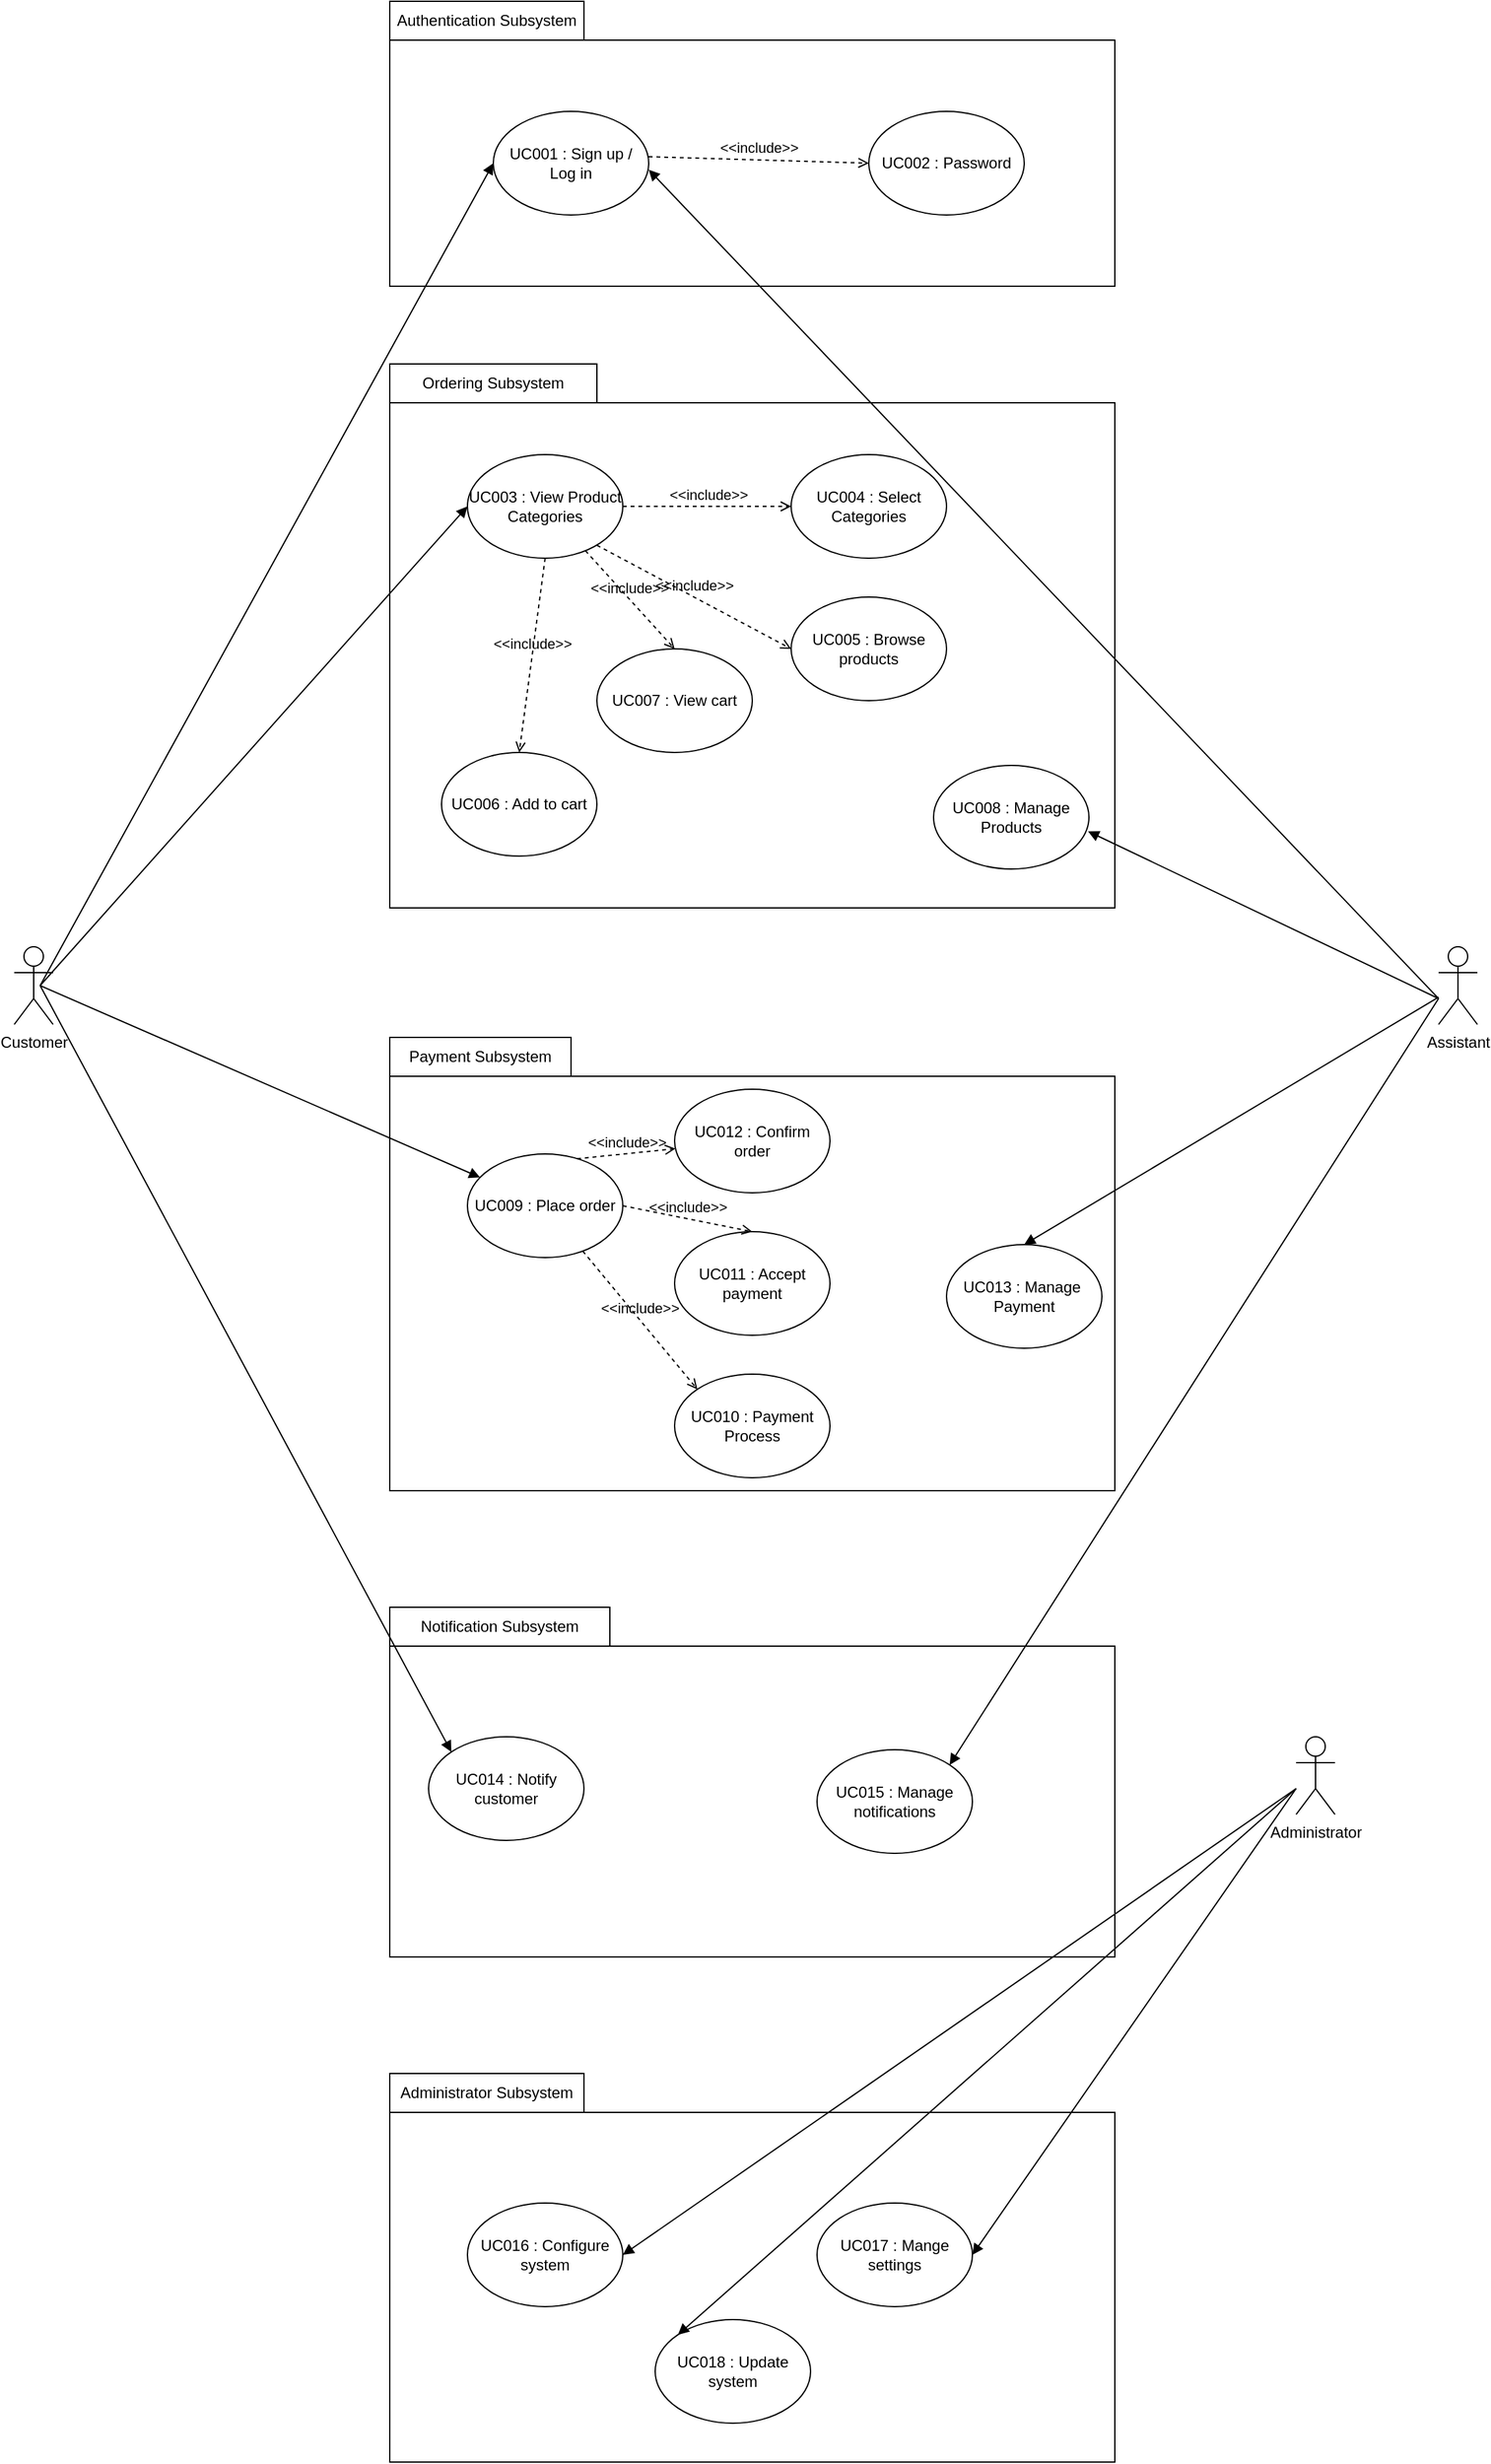 <mxfile>
    <diagram id="AYqQXd5WyUoClP69d7lD" name="Use case diagram">
        <mxGraphModel dx="1309" dy="262" grid="1" gridSize="10" guides="1" tooltips="1" connect="1" arrows="1" fold="1" page="1" pageScale="1" pageWidth="850" pageHeight="1100" math="0" shadow="0">
            <root>
                <mxCell id="0"/>
                <mxCell id="1" parent="0"/>
                <mxCell id="UZxbOywT3B7cJk_aI69I-5" value="" style="rounded=0;whiteSpace=wrap;html=1;" parent="1" vertex="1">
                    <mxGeometry x="160" y="240" width="560" height="190" as="geometry"/>
                </mxCell>
                <mxCell id="UZxbOywT3B7cJk_aI69I-6" value="Authentication Subsystem" style="rounded=0;whiteSpace=wrap;html=1;" parent="1" vertex="1">
                    <mxGeometry x="160" y="210" width="150" height="30" as="geometry"/>
                </mxCell>
                <mxCell id="UZxbOywT3B7cJk_aI69I-7" value="UC001 : Sign up / Log in" style="ellipse;whiteSpace=wrap;html=1;" parent="1" vertex="1">
                    <mxGeometry x="240" y="295" width="120" height="80" as="geometry"/>
                </mxCell>
                <mxCell id="UZxbOywT3B7cJk_aI69I-8" value="UC002 : Password" style="ellipse;whiteSpace=wrap;html=1;" parent="1" vertex="1">
                    <mxGeometry x="530" y="295" width="120" height="80" as="geometry"/>
                </mxCell>
                <mxCell id="UZxbOywT3B7cJk_aI69I-9" value="" style="rounded=0;whiteSpace=wrap;html=1;" parent="1" vertex="1">
                    <mxGeometry x="160" y="520" width="560" height="390" as="geometry"/>
                </mxCell>
                <mxCell id="UZxbOywT3B7cJk_aI69I-10" value="Ordering Subsystem" style="rounded=0;whiteSpace=wrap;html=1;" parent="1" vertex="1">
                    <mxGeometry x="160" y="490" width="160" height="30" as="geometry"/>
                </mxCell>
                <mxCell id="UZxbOywT3B7cJk_aI69I-11" value="UC003 : View Product Categories" style="ellipse;whiteSpace=wrap;html=1;" parent="1" vertex="1">
                    <mxGeometry x="220" y="560" width="120" height="80" as="geometry"/>
                </mxCell>
                <mxCell id="UZxbOywT3B7cJk_aI69I-12" value="UC004 : Select Categories" style="ellipse;whiteSpace=wrap;html=1;" parent="1" vertex="1">
                    <mxGeometry x="470" y="560" width="120" height="80" as="geometry"/>
                </mxCell>
                <mxCell id="UZxbOywT3B7cJk_aI69I-13" value="UC005 : Browse products" style="ellipse;whiteSpace=wrap;html=1;" parent="1" vertex="1">
                    <mxGeometry x="470" y="670" width="120" height="80" as="geometry"/>
                </mxCell>
                <mxCell id="UZxbOywT3B7cJk_aI69I-14" value="UC008 : Manage Products" style="ellipse;whiteSpace=wrap;html=1;" parent="1" vertex="1">
                    <mxGeometry x="580" y="800" width="120" height="80" as="geometry"/>
                </mxCell>
                <mxCell id="UZxbOywT3B7cJk_aI69I-15" value="UC006 : Add to cart" style="ellipse;whiteSpace=wrap;html=1;" parent="1" vertex="1">
                    <mxGeometry x="200" y="790" width="120" height="80" as="geometry"/>
                </mxCell>
                <mxCell id="UZxbOywT3B7cJk_aI69I-16" value="UC007 : View cart" style="ellipse;whiteSpace=wrap;html=1;" parent="1" vertex="1">
                    <mxGeometry x="320" y="710" width="120" height="80" as="geometry"/>
                </mxCell>
                <mxCell id="UZxbOywT3B7cJk_aI69I-17" value="" style="rounded=0;whiteSpace=wrap;html=1;" parent="1" vertex="1">
                    <mxGeometry x="160" y="1040" width="560" height="320" as="geometry"/>
                </mxCell>
                <mxCell id="UZxbOywT3B7cJk_aI69I-18" value="Payment Subsystem" style="rounded=0;whiteSpace=wrap;html=1;" parent="1" vertex="1">
                    <mxGeometry x="160" y="1010" width="140" height="30" as="geometry"/>
                </mxCell>
                <mxCell id="UZxbOywT3B7cJk_aI69I-19" value="UC009 : Place order" style="ellipse;whiteSpace=wrap;html=1;" parent="1" vertex="1">
                    <mxGeometry x="220" y="1100" width="120" height="80" as="geometry"/>
                </mxCell>
                <mxCell id="UZxbOywT3B7cJk_aI69I-20" value="UC012 : Confirm order" style="ellipse;whiteSpace=wrap;html=1;" parent="1" vertex="1">
                    <mxGeometry x="380" y="1050" width="120" height="80" as="geometry"/>
                </mxCell>
                <mxCell id="UZxbOywT3B7cJk_aI69I-21" value="UC010 : Payment Process" style="ellipse;whiteSpace=wrap;html=1;" parent="1" vertex="1">
                    <mxGeometry x="380" y="1270" width="120" height="80" as="geometry"/>
                </mxCell>
                <mxCell id="UZxbOywT3B7cJk_aI69I-22" value="UC011 : Accept payment" style="ellipse;whiteSpace=wrap;html=1;" parent="1" vertex="1">
                    <mxGeometry x="380" y="1160" width="120" height="80" as="geometry"/>
                </mxCell>
                <mxCell id="UZxbOywT3B7cJk_aI69I-23" value="UC013 : Manage&amp;nbsp; Payment" style="ellipse;whiteSpace=wrap;html=1;" parent="1" vertex="1">
                    <mxGeometry x="590" y="1170" width="120" height="80" as="geometry"/>
                </mxCell>
                <mxCell id="UZxbOywT3B7cJk_aI69I-24" value="" style="rounded=0;whiteSpace=wrap;html=1;" parent="1" vertex="1">
                    <mxGeometry x="160" y="1480" width="560" height="240" as="geometry"/>
                </mxCell>
                <mxCell id="UZxbOywT3B7cJk_aI69I-25" value="Notification Subsystem" style="rounded=0;whiteSpace=wrap;html=1;" parent="1" vertex="1">
                    <mxGeometry x="160" y="1450" width="170" height="30" as="geometry"/>
                </mxCell>
                <mxCell id="UZxbOywT3B7cJk_aI69I-26" value="UC014 : Notify customer" style="ellipse;whiteSpace=wrap;html=1;" parent="1" vertex="1">
                    <mxGeometry x="190" y="1550" width="120" height="80" as="geometry"/>
                </mxCell>
                <mxCell id="UZxbOywT3B7cJk_aI69I-27" value="UC015 : Manage notifications" style="ellipse;whiteSpace=wrap;html=1;" parent="1" vertex="1">
                    <mxGeometry x="490" y="1560" width="120" height="80" as="geometry"/>
                </mxCell>
                <mxCell id="UZxbOywT3B7cJk_aI69I-28" value="" style="rounded=0;whiteSpace=wrap;html=1;" parent="1" vertex="1">
                    <mxGeometry x="160" y="1840" width="560" height="270" as="geometry"/>
                </mxCell>
                <mxCell id="UZxbOywT3B7cJk_aI69I-30" value="" style="edgeStyle=none;html=1;" parent="1" source="UZxbOywT3B7cJk_aI69I-29" target="UZxbOywT3B7cJk_aI69I-28" edge="1">
                    <mxGeometry relative="1" as="geometry"/>
                </mxCell>
                <mxCell id="UZxbOywT3B7cJk_aI69I-29" value="Administrator Subsystem" style="rounded=0;whiteSpace=wrap;html=1;" parent="1" vertex="1">
                    <mxGeometry x="160" y="1810" width="150" height="30" as="geometry"/>
                </mxCell>
                <mxCell id="UZxbOywT3B7cJk_aI69I-31" value="UC016 : Configure system" style="ellipse;whiteSpace=wrap;html=1;" parent="1" vertex="1">
                    <mxGeometry x="220" y="1910" width="120" height="80" as="geometry"/>
                </mxCell>
                <mxCell id="UZxbOywT3B7cJk_aI69I-32" value="UC017 : Mange settings" style="ellipse;whiteSpace=wrap;html=1;" parent="1" vertex="1">
                    <mxGeometry x="490" y="1910" width="120" height="80" as="geometry"/>
                </mxCell>
                <mxCell id="UZxbOywT3B7cJk_aI69I-33" value="UC018 : Update system" style="ellipse;whiteSpace=wrap;html=1;" parent="1" vertex="1">
                    <mxGeometry x="365" y="2000" width="120" height="80" as="geometry"/>
                </mxCell>
                <mxCell id="UZxbOywT3B7cJk_aI69I-34" value="Customer&lt;br&gt;" style="shape=umlActor;verticalLabelPosition=bottom;verticalAlign=top;html=1;outlineConnect=0;" parent="1" vertex="1">
                    <mxGeometry x="-130" y="940" width="30" height="60" as="geometry"/>
                </mxCell>
                <mxCell id="UZxbOywT3B7cJk_aI69I-35" value="Assistant" style="shape=umlActor;verticalLabelPosition=bottom;verticalAlign=top;html=1;outlineConnect=0;" parent="1" vertex="1">
                    <mxGeometry x="970" y="940" width="30" height="60" as="geometry"/>
                </mxCell>
                <mxCell id="UZxbOywT3B7cJk_aI69I-39" value="" style="html=1;verticalAlign=bottom;labelBackgroundColor=none;endArrow=block;endFill=1;entryX=0;entryY=0.5;entryDx=0;entryDy=0;" parent="1" target="UZxbOywT3B7cJk_aI69I-7" edge="1">
                    <mxGeometry width="160" relative="1" as="geometry">
                        <mxPoint x="-110" y="970" as="sourcePoint"/>
                        <mxPoint x="40" y="970" as="targetPoint"/>
                    </mxGeometry>
                </mxCell>
                <mxCell id="UZxbOywT3B7cJk_aI69I-40" value="&amp;lt;&amp;lt;include&amp;gt;&amp;gt;" style="html=1;verticalAlign=bottom;labelBackgroundColor=none;endArrow=open;endFill=0;dashed=1;entryX=0;entryY=0.5;entryDx=0;entryDy=0;" parent="1" target="UZxbOywT3B7cJk_aI69I-8" edge="1">
                    <mxGeometry width="160" relative="1" as="geometry">
                        <mxPoint x="360" y="330" as="sourcePoint"/>
                        <mxPoint x="520" y="330" as="targetPoint"/>
                    </mxGeometry>
                </mxCell>
                <mxCell id="UZxbOywT3B7cJk_aI69I-41" value="" style="html=1;verticalAlign=bottom;labelBackgroundColor=none;endArrow=block;endFill=1;" parent="1" edge="1">
                    <mxGeometry width="160" relative="1" as="geometry">
                        <mxPoint x="970" y="980" as="sourcePoint"/>
                        <mxPoint x="360" y="340" as="targetPoint"/>
                    </mxGeometry>
                </mxCell>
                <mxCell id="UZxbOywT3B7cJk_aI69I-43" value="" style="html=1;verticalAlign=bottom;labelBackgroundColor=none;endArrow=block;endFill=1;entryX=0;entryY=0.5;entryDx=0;entryDy=0;" parent="1" target="UZxbOywT3B7cJk_aI69I-11" edge="1">
                    <mxGeometry width="160" relative="1" as="geometry">
                        <mxPoint x="-110" y="970" as="sourcePoint"/>
                        <mxPoint x="40" y="970" as="targetPoint"/>
                    </mxGeometry>
                </mxCell>
                <mxCell id="UZxbOywT3B7cJk_aI69I-44" value="&amp;lt;&amp;lt;include&amp;gt;&amp;gt;" style="html=1;verticalAlign=bottom;labelBackgroundColor=none;endArrow=open;endFill=0;dashed=1;exitX=1;exitY=0.5;exitDx=0;exitDy=0;" parent="1" source="UZxbOywT3B7cJk_aI69I-11" edge="1">
                    <mxGeometry x="0.009" width="160" relative="1" as="geometry">
                        <mxPoint x="330" y="600" as="sourcePoint"/>
                        <mxPoint x="470" y="600" as="targetPoint"/>
                        <mxPoint as="offset"/>
                    </mxGeometry>
                </mxCell>
                <mxCell id="UZxbOywT3B7cJk_aI69I-45" value="&amp;lt;&amp;lt;include&amp;gt;&amp;gt;" style="html=1;verticalAlign=bottom;labelBackgroundColor=none;endArrow=open;endFill=0;dashed=1;entryX=0;entryY=0.5;entryDx=0;entryDy=0;" parent="1" target="UZxbOywT3B7cJk_aI69I-13" edge="1">
                    <mxGeometry width="160" relative="1" as="geometry">
                        <mxPoint x="320" y="630" as="sourcePoint"/>
                        <mxPoint x="480" y="630" as="targetPoint"/>
                    </mxGeometry>
                </mxCell>
                <mxCell id="UZxbOywT3B7cJk_aI69I-46" value="" style="html=1;verticalAlign=bottom;labelBackgroundColor=none;endArrow=block;endFill=1;" parent="1" target="UZxbOywT3B7cJk_aI69I-19" edge="1">
                    <mxGeometry width="160" relative="1" as="geometry">
                        <mxPoint x="-110" y="970" as="sourcePoint"/>
                        <mxPoint x="50" y="970" as="targetPoint"/>
                    </mxGeometry>
                </mxCell>
                <mxCell id="UZxbOywT3B7cJk_aI69I-47" value="&amp;lt;&amp;lt;include&amp;gt;&amp;gt;" style="html=1;verticalAlign=bottom;labelBackgroundColor=none;endArrow=open;endFill=0;dashed=1;exitX=0.706;exitY=0.046;exitDx=0;exitDy=0;exitPerimeter=0;" parent="1" source="UZxbOywT3B7cJk_aI69I-19" target="UZxbOywT3B7cJk_aI69I-20" edge="1">
                    <mxGeometry width="160" relative="1" as="geometry">
                        <mxPoint x="330" y="1150" as="sourcePoint"/>
                        <mxPoint x="490" y="1150" as="targetPoint"/>
                    </mxGeometry>
                </mxCell>
                <mxCell id="UZxbOywT3B7cJk_aI69I-48" value="&amp;lt;&amp;lt;include&amp;gt;&amp;gt;" style="html=1;verticalAlign=bottom;labelBackgroundColor=none;endArrow=open;endFill=0;dashed=1;entryX=0.5;entryY=0;entryDx=0;entryDy=0;exitX=1;exitY=0.5;exitDx=0;exitDy=0;" parent="1" source="UZxbOywT3B7cJk_aI69I-19" target="UZxbOywT3B7cJk_aI69I-22" edge="1">
                    <mxGeometry width="160" relative="1" as="geometry">
                        <mxPoint x="330" y="1140" as="sourcePoint"/>
                        <mxPoint x="490" y="1140" as="targetPoint"/>
                    </mxGeometry>
                </mxCell>
                <mxCell id="UZxbOywT3B7cJk_aI69I-49" value="&amp;lt;&amp;lt;include&amp;gt;&amp;gt;" style="html=1;verticalAlign=bottom;labelBackgroundColor=none;endArrow=open;endFill=0;dashed=1;entryX=0;entryY=0;entryDx=0;entryDy=0;" parent="1" source="UZxbOywT3B7cJk_aI69I-19" target="UZxbOywT3B7cJk_aI69I-21" edge="1">
                    <mxGeometry width="160" relative="1" as="geometry">
                        <mxPoint x="230" y="1250" as="sourcePoint"/>
                        <mxPoint x="390" y="1250" as="targetPoint"/>
                    </mxGeometry>
                </mxCell>
                <mxCell id="UZxbOywT3B7cJk_aI69I-50" value="" style="html=1;verticalAlign=bottom;labelBackgroundColor=none;endArrow=block;endFill=1;entryX=0;entryY=0;entryDx=0;entryDy=0;" parent="1" target="UZxbOywT3B7cJk_aI69I-26" edge="1">
                    <mxGeometry width="160" relative="1" as="geometry">
                        <mxPoint x="-110" y="970" as="sourcePoint"/>
                        <mxPoint x="20" y="1110" as="targetPoint"/>
                    </mxGeometry>
                </mxCell>
                <mxCell id="UZxbOywT3B7cJk_aI69I-51" value="&amp;lt;&amp;lt;include&amp;gt;&amp;gt;" style="html=1;verticalAlign=bottom;labelBackgroundColor=none;endArrow=open;endFill=0;dashed=1;entryX=0.5;entryY=0;entryDx=0;entryDy=0;" parent="1" source="UZxbOywT3B7cJk_aI69I-11" target="UZxbOywT3B7cJk_aI69I-16" edge="1">
                    <mxGeometry width="160" relative="1" as="geometry">
                        <mxPoint x="180" y="680" as="sourcePoint"/>
                        <mxPoint x="340" y="680" as="targetPoint"/>
                    </mxGeometry>
                </mxCell>
                <mxCell id="UZxbOywT3B7cJk_aI69I-52" value="&amp;lt;&amp;lt;include&amp;gt;&amp;gt;" style="html=1;verticalAlign=bottom;labelBackgroundColor=none;endArrow=open;endFill=0;dashed=1;entryX=0.5;entryY=0;entryDx=0;entryDy=0;exitX=0.5;exitY=1;exitDx=0;exitDy=0;" parent="1" source="UZxbOywT3B7cJk_aI69I-11" target="UZxbOywT3B7cJk_aI69I-15" edge="1">
                    <mxGeometry width="160" relative="1" as="geometry">
                        <mxPoint x="190" y="700" as="sourcePoint"/>
                        <mxPoint x="350" y="700" as="targetPoint"/>
                    </mxGeometry>
                </mxCell>
                <mxCell id="UZxbOywT3B7cJk_aI69I-53" value="" style="html=1;verticalAlign=bottom;labelBackgroundColor=none;endArrow=block;endFill=1;entryX=0.994;entryY=0.636;entryDx=0;entryDy=0;entryPerimeter=0;" parent="1" target="UZxbOywT3B7cJk_aI69I-14" edge="1">
                    <mxGeometry width="160" relative="1" as="geometry">
                        <mxPoint x="970" y="980" as="sourcePoint"/>
                        <mxPoint x="870" y="930" as="targetPoint"/>
                    </mxGeometry>
                </mxCell>
                <mxCell id="UZxbOywT3B7cJk_aI69I-54" value="" style="html=1;verticalAlign=bottom;labelBackgroundColor=none;endArrow=block;endFill=1;entryX=0.5;entryY=0;entryDx=0;entryDy=0;" parent="1" source="UZxbOywT3B7cJk_aI69I-35" target="UZxbOywT3B7cJk_aI69I-23" edge="1">
                    <mxGeometry width="160" relative="1" as="geometry">
                        <mxPoint x="940" y="980" as="sourcePoint"/>
                        <mxPoint x="890" y="1080" as="targetPoint"/>
                    </mxGeometry>
                </mxCell>
                <mxCell id="UZxbOywT3B7cJk_aI69I-55" value="" style="html=1;verticalAlign=bottom;labelBackgroundColor=none;endArrow=block;endFill=1;entryX=1;entryY=0;entryDx=0;entryDy=0;" parent="1" target="UZxbOywT3B7cJk_aI69I-27" edge="1">
                    <mxGeometry width="160" relative="1" as="geometry">
                        <mxPoint x="970" y="980" as="sourcePoint"/>
                        <mxPoint x="970" y="1210" as="targetPoint"/>
                    </mxGeometry>
                </mxCell>
                <mxCell id="9" value="Administrator" style="shape=umlActor;verticalLabelPosition=bottom;verticalAlign=top;html=1;" parent="1" vertex="1">
                    <mxGeometry x="860" y="1550" width="30" height="60" as="geometry"/>
                </mxCell>
                <mxCell id="10" value="" style="html=1;verticalAlign=bottom;labelBackgroundColor=none;endArrow=block;endFill=1;entryX=1;entryY=0.5;entryDx=0;entryDy=0;" parent="1" target="UZxbOywT3B7cJk_aI69I-32" edge="1">
                    <mxGeometry width="160" relative="1" as="geometry">
                        <mxPoint x="860" y="1590" as="sourcePoint"/>
                        <mxPoint x="1182.574" y="2171.716" as="targetPoint"/>
                    </mxGeometry>
                </mxCell>
                <mxCell id="11" value="" style="html=1;verticalAlign=bottom;labelBackgroundColor=none;endArrow=block;endFill=1;entryX=0;entryY=0;entryDx=0;entryDy=0;" parent="1" target="UZxbOywT3B7cJk_aI69I-33" edge="1">
                    <mxGeometry width="160" relative="1" as="geometry">
                        <mxPoint x="860" y="1590" as="sourcePoint"/>
                        <mxPoint x="1182.574" y="2171.716" as="targetPoint"/>
                    </mxGeometry>
                </mxCell>
                <mxCell id="12" value="" style="html=1;verticalAlign=bottom;labelBackgroundColor=none;endArrow=block;endFill=1;entryX=1;entryY=0.5;entryDx=0;entryDy=0;" parent="1" target="UZxbOywT3B7cJk_aI69I-31" edge="1">
                    <mxGeometry width="160" relative="1" as="geometry">
                        <mxPoint x="860" y="1590" as="sourcePoint"/>
                        <mxPoint x="237.574" y="1591.716" as="targetPoint"/>
                    </mxGeometry>
                </mxCell>
            </root>
        </mxGraphModel>
    </diagram>
    <diagram id="kaFLFgXNcrs9q_TUXNEo" name="Page-2">
        <mxGraphModel dx="986" dy="563" grid="1" gridSize="10" guides="1" tooltips="1" connect="1" arrows="1" fold="1" page="1" pageScale="1" pageWidth="850" pageHeight="1100" math="0" shadow="0">
            <root>
                <mxCell id="0"/>
                <mxCell id="1" parent="0"/>
            </root>
        </mxGraphModel>
    </diagram>
</mxfile>